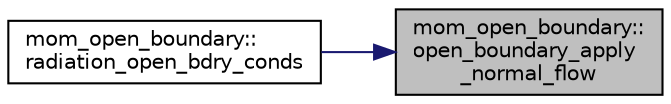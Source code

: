 digraph "mom_open_boundary::open_boundary_apply_normal_flow"
{
 // INTERACTIVE_SVG=YES
 // LATEX_PDF_SIZE
  edge [fontname="Helvetica",fontsize="10",labelfontname="Helvetica",labelfontsize="10"];
  node [fontname="Helvetica",fontsize="10",shape=record];
  rankdir="RL";
  Node1 [label="mom_open_boundary::\lopen_boundary_apply\l_normal_flow",height=0.2,width=0.4,color="black", fillcolor="grey75", style="filled", fontcolor="black",tooltip="Applies OBC values stored in segments to 3d u,v fields."];
  Node1 -> Node2 [dir="back",color="midnightblue",fontsize="10",style="solid",fontname="Helvetica"];
  Node2 [label="mom_open_boundary::\lradiation_open_bdry_conds",height=0.2,width=0.4,color="black", fillcolor="white", style="filled",URL="$namespacemom__open__boundary.html#ae5ceafcce53e896d30012f321c73d9f4",tooltip="Apply radiation conditions to 3D u,v at open boundaries."];
}
